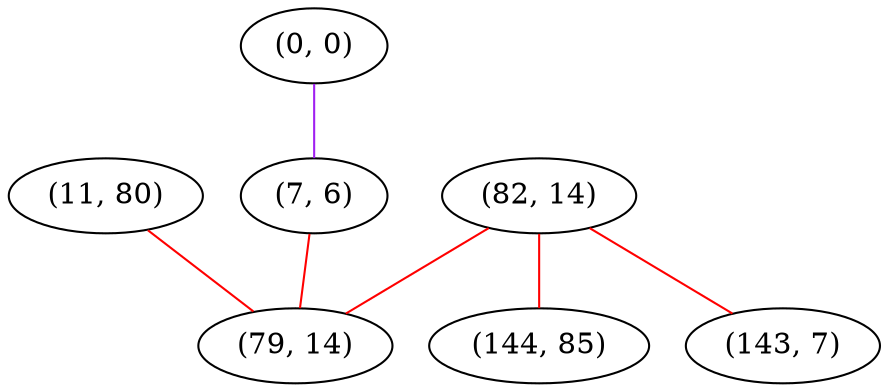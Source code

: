 graph "" {
"(11, 80)";
"(0, 0)";
"(7, 6)";
"(82, 14)";
"(144, 85)";
"(143, 7)";
"(79, 14)";
"(11, 80)" -- "(79, 14)"  [color=red, key=0, weight=1];
"(0, 0)" -- "(7, 6)"  [color=purple, key=0, weight=4];
"(7, 6)" -- "(79, 14)"  [color=red, key=0, weight=1];
"(82, 14)" -- "(79, 14)"  [color=red, key=0, weight=1];
"(82, 14)" -- "(144, 85)"  [color=red, key=0, weight=1];
"(82, 14)" -- "(143, 7)"  [color=red, key=0, weight=1];
}
